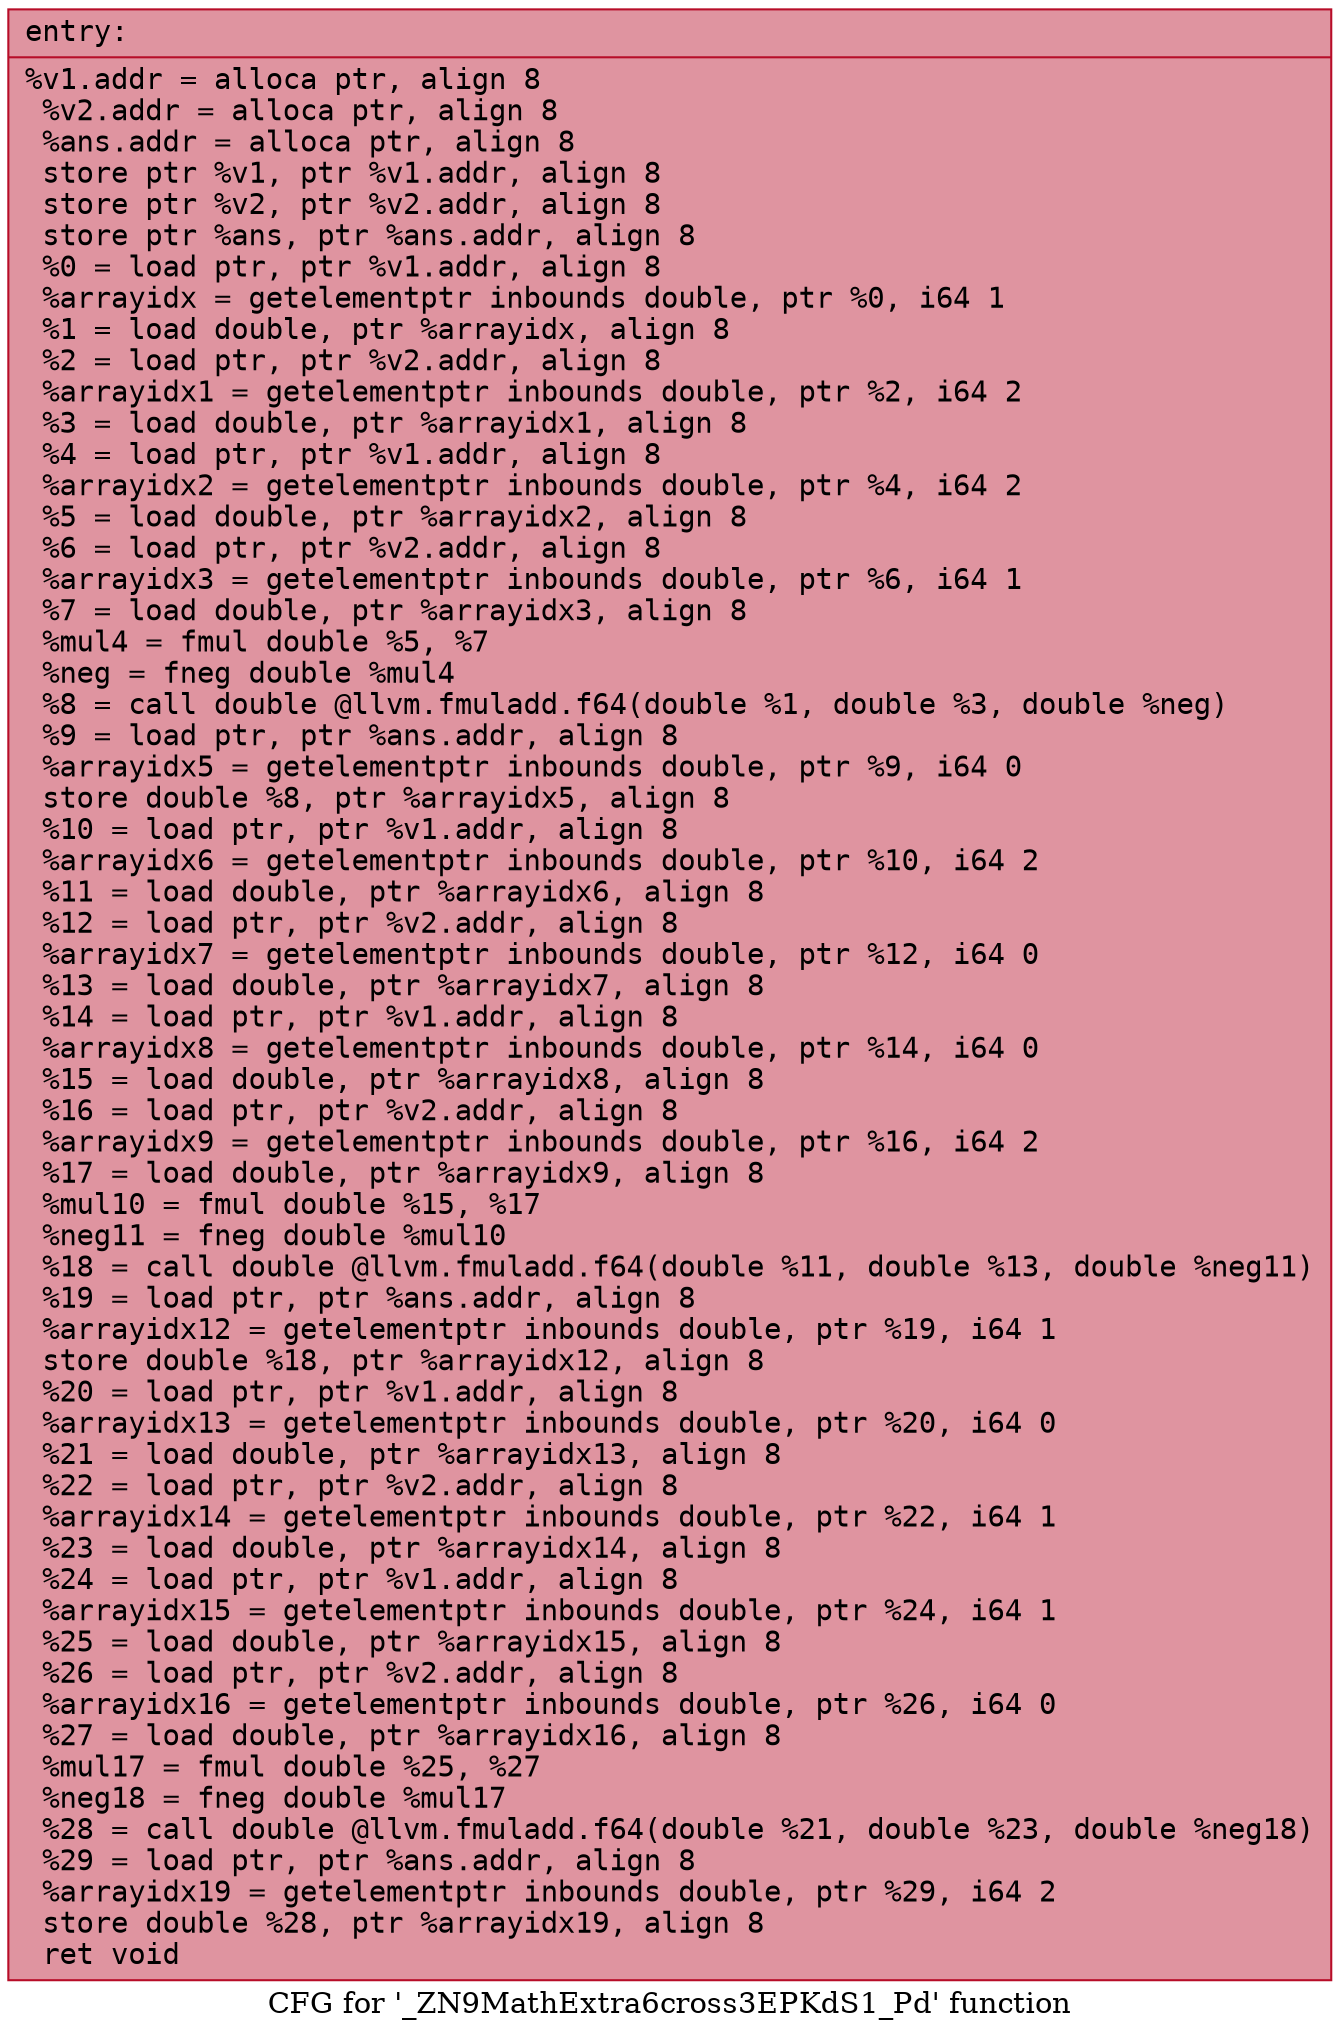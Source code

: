 digraph "CFG for '_ZN9MathExtra6cross3EPKdS1_Pd' function" {
	label="CFG for '_ZN9MathExtra6cross3EPKdS1_Pd' function";

	Node0x55eeb4a0dda0 [shape=record,color="#b70d28ff", style=filled, fillcolor="#b70d2870" fontname="Courier",label="{entry:\l|  %v1.addr = alloca ptr, align 8\l  %v2.addr = alloca ptr, align 8\l  %ans.addr = alloca ptr, align 8\l  store ptr %v1, ptr %v1.addr, align 8\l  store ptr %v2, ptr %v2.addr, align 8\l  store ptr %ans, ptr %ans.addr, align 8\l  %0 = load ptr, ptr %v1.addr, align 8\l  %arrayidx = getelementptr inbounds double, ptr %0, i64 1\l  %1 = load double, ptr %arrayidx, align 8\l  %2 = load ptr, ptr %v2.addr, align 8\l  %arrayidx1 = getelementptr inbounds double, ptr %2, i64 2\l  %3 = load double, ptr %arrayidx1, align 8\l  %4 = load ptr, ptr %v1.addr, align 8\l  %arrayidx2 = getelementptr inbounds double, ptr %4, i64 2\l  %5 = load double, ptr %arrayidx2, align 8\l  %6 = load ptr, ptr %v2.addr, align 8\l  %arrayidx3 = getelementptr inbounds double, ptr %6, i64 1\l  %7 = load double, ptr %arrayidx3, align 8\l  %mul4 = fmul double %5, %7\l  %neg = fneg double %mul4\l  %8 = call double @llvm.fmuladd.f64(double %1, double %3, double %neg)\l  %9 = load ptr, ptr %ans.addr, align 8\l  %arrayidx5 = getelementptr inbounds double, ptr %9, i64 0\l  store double %8, ptr %arrayidx5, align 8\l  %10 = load ptr, ptr %v1.addr, align 8\l  %arrayidx6 = getelementptr inbounds double, ptr %10, i64 2\l  %11 = load double, ptr %arrayidx6, align 8\l  %12 = load ptr, ptr %v2.addr, align 8\l  %arrayidx7 = getelementptr inbounds double, ptr %12, i64 0\l  %13 = load double, ptr %arrayidx7, align 8\l  %14 = load ptr, ptr %v1.addr, align 8\l  %arrayidx8 = getelementptr inbounds double, ptr %14, i64 0\l  %15 = load double, ptr %arrayidx8, align 8\l  %16 = load ptr, ptr %v2.addr, align 8\l  %arrayidx9 = getelementptr inbounds double, ptr %16, i64 2\l  %17 = load double, ptr %arrayidx9, align 8\l  %mul10 = fmul double %15, %17\l  %neg11 = fneg double %mul10\l  %18 = call double @llvm.fmuladd.f64(double %11, double %13, double %neg11)\l  %19 = load ptr, ptr %ans.addr, align 8\l  %arrayidx12 = getelementptr inbounds double, ptr %19, i64 1\l  store double %18, ptr %arrayidx12, align 8\l  %20 = load ptr, ptr %v1.addr, align 8\l  %arrayidx13 = getelementptr inbounds double, ptr %20, i64 0\l  %21 = load double, ptr %arrayidx13, align 8\l  %22 = load ptr, ptr %v2.addr, align 8\l  %arrayidx14 = getelementptr inbounds double, ptr %22, i64 1\l  %23 = load double, ptr %arrayidx14, align 8\l  %24 = load ptr, ptr %v1.addr, align 8\l  %arrayidx15 = getelementptr inbounds double, ptr %24, i64 1\l  %25 = load double, ptr %arrayidx15, align 8\l  %26 = load ptr, ptr %v2.addr, align 8\l  %arrayidx16 = getelementptr inbounds double, ptr %26, i64 0\l  %27 = load double, ptr %arrayidx16, align 8\l  %mul17 = fmul double %25, %27\l  %neg18 = fneg double %mul17\l  %28 = call double @llvm.fmuladd.f64(double %21, double %23, double %neg18)\l  %29 = load ptr, ptr %ans.addr, align 8\l  %arrayidx19 = getelementptr inbounds double, ptr %29, i64 2\l  store double %28, ptr %arrayidx19, align 8\l  ret void\l}"];
}
